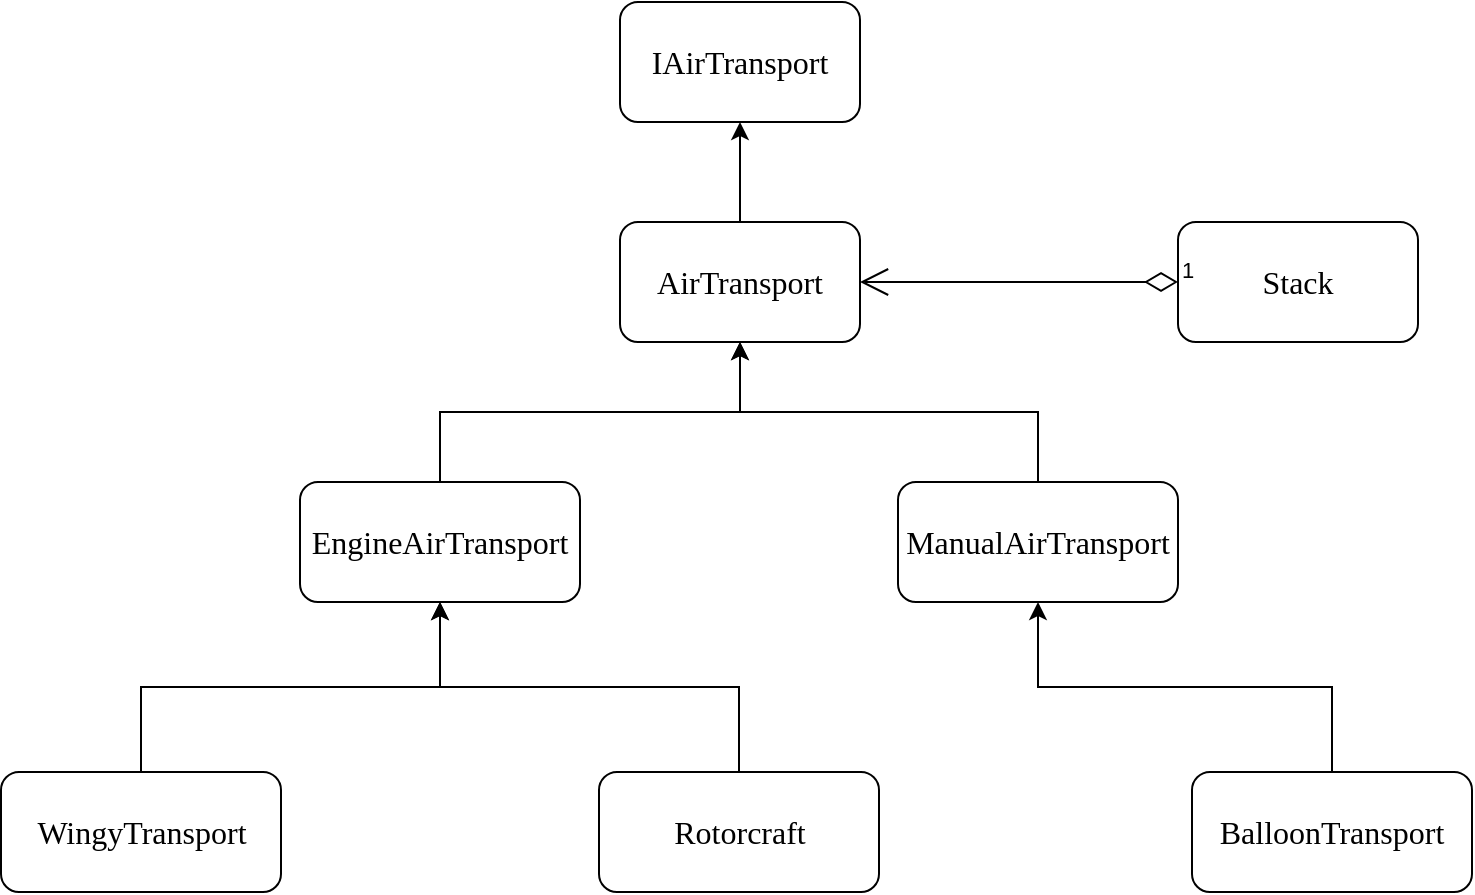 <mxfile version="24.0.4" type="device">
  <diagram name="Страница — 1" id="mdhlsM1hwLEOi0-VYgjA">
    <mxGraphModel dx="724" dy="428" grid="1" gridSize="10" guides="1" tooltips="1" connect="1" arrows="1" fold="1" page="1" pageScale="1" pageWidth="827" pageHeight="1169" math="0" shadow="0">
      <root>
        <mxCell id="0" />
        <mxCell id="1" parent="0" />
        <mxCell id="MX6NuAzyoZ9WZofavWAq-1" value="&lt;span style=&quot;font-family: &amp;quot;Times New Roman&amp;quot;; font-size: 16px;&quot;&gt;IAirTransport&lt;/span&gt;" style="rounded=1;whiteSpace=wrap;html=1;" vertex="1" parent="1">
          <mxGeometry x="354" y="140" width="120" height="60" as="geometry" />
        </mxCell>
        <mxCell id="MX6NuAzyoZ9WZofavWAq-5" style="edgeStyle=orthogonalEdgeStyle;rounded=0;orthogonalLoop=1;jettySize=auto;html=1;exitX=0.5;exitY=0;exitDx=0;exitDy=0;entryX=0.5;entryY=1;entryDx=0;entryDy=0;" edge="1" parent="1" source="MX6NuAzyoZ9WZofavWAq-3" target="MX6NuAzyoZ9WZofavWAq-1">
          <mxGeometry relative="1" as="geometry" />
        </mxCell>
        <mxCell id="MX6NuAzyoZ9WZofavWAq-3" value="&lt;span style=&quot;font-family: &amp;quot;Times New Roman&amp;quot;; font-size: 16px;&quot;&gt;AirTransport&lt;/span&gt;" style="rounded=1;whiteSpace=wrap;html=1;" vertex="1" parent="1">
          <mxGeometry x="354" y="250" width="120" height="60" as="geometry" />
        </mxCell>
        <mxCell id="MX6NuAzyoZ9WZofavWAq-10" style="edgeStyle=orthogonalEdgeStyle;rounded=0;orthogonalLoop=1;jettySize=auto;html=1;entryX=0.5;entryY=1;entryDx=0;entryDy=0;exitX=0.5;exitY=0;exitDx=0;exitDy=0;" edge="1" parent="1" source="MX6NuAzyoZ9WZofavWAq-7" target="MX6NuAzyoZ9WZofavWAq-3">
          <mxGeometry relative="1" as="geometry" />
        </mxCell>
        <mxCell id="MX6NuAzyoZ9WZofavWAq-7" value="&lt;span style=&quot;font-family: &amp;quot;Times New Roman&amp;quot;; font-size: 16px;&quot;&gt;EngineAirTransport&lt;/span&gt;" style="rounded=1;whiteSpace=wrap;html=1;" vertex="1" parent="1">
          <mxGeometry x="194" y="380" width="140" height="60" as="geometry" />
        </mxCell>
        <mxCell id="MX6NuAzyoZ9WZofavWAq-11" style="edgeStyle=orthogonalEdgeStyle;rounded=0;orthogonalLoop=1;jettySize=auto;html=1;exitX=0.5;exitY=0;exitDx=0;exitDy=0;entryX=0.5;entryY=1;entryDx=0;entryDy=0;" edge="1" parent="1" source="MX6NuAzyoZ9WZofavWAq-9" target="MX6NuAzyoZ9WZofavWAq-3">
          <mxGeometry relative="1" as="geometry" />
        </mxCell>
        <mxCell id="MX6NuAzyoZ9WZofavWAq-9" value="&lt;span style=&quot;font-family: &amp;quot;Times New Roman&amp;quot;; font-size: 16px;&quot;&gt;ManualAirTransport&lt;/span&gt;" style="rounded=1;whiteSpace=wrap;html=1;" vertex="1" parent="1">
          <mxGeometry x="493" y="380" width="140" height="60" as="geometry" />
        </mxCell>
        <mxCell id="MX6NuAzyoZ9WZofavWAq-14" style="edgeStyle=orthogonalEdgeStyle;rounded=0;orthogonalLoop=1;jettySize=auto;html=1;exitX=0.5;exitY=0;exitDx=0;exitDy=0;entryX=0.5;entryY=1;entryDx=0;entryDy=0;" edge="1" parent="1" source="MX6NuAzyoZ9WZofavWAq-12" target="MX6NuAzyoZ9WZofavWAq-7">
          <mxGeometry relative="1" as="geometry" />
        </mxCell>
        <mxCell id="MX6NuAzyoZ9WZofavWAq-12" value="&lt;span style=&quot;font-family: &amp;quot;Times New Roman&amp;quot;; font-size: 16px;&quot;&gt;WingyTransport&lt;/span&gt;" style="rounded=1;whiteSpace=wrap;html=1;" vertex="1" parent="1">
          <mxGeometry x="44.5" y="525" width="140" height="60" as="geometry" />
        </mxCell>
        <mxCell id="MX6NuAzyoZ9WZofavWAq-15" style="edgeStyle=orthogonalEdgeStyle;rounded=0;orthogonalLoop=1;jettySize=auto;html=1;exitX=0.5;exitY=0;exitDx=0;exitDy=0;" edge="1" parent="1" source="MX6NuAzyoZ9WZofavWAq-13" target="MX6NuAzyoZ9WZofavWAq-7">
          <mxGeometry relative="1" as="geometry" />
        </mxCell>
        <mxCell id="MX6NuAzyoZ9WZofavWAq-13" value="&lt;span style=&quot;font-family: &amp;quot;Times New Roman&amp;quot;; font-size: 16px;&quot;&gt;Rotorcraft&lt;/span&gt;" style="rounded=1;whiteSpace=wrap;html=1;" vertex="1" parent="1">
          <mxGeometry x="343.5" y="525" width="140" height="60" as="geometry" />
        </mxCell>
        <mxCell id="MX6NuAzyoZ9WZofavWAq-17" style="edgeStyle=orthogonalEdgeStyle;rounded=0;orthogonalLoop=1;jettySize=auto;html=1;exitX=0.5;exitY=0;exitDx=0;exitDy=0;entryX=0.5;entryY=1;entryDx=0;entryDy=0;" edge="1" parent="1" source="MX6NuAzyoZ9WZofavWAq-16" target="MX6NuAzyoZ9WZofavWAq-9">
          <mxGeometry relative="1" as="geometry" />
        </mxCell>
        <mxCell id="MX6NuAzyoZ9WZofavWAq-16" value="&lt;span style=&quot;font-family: &amp;quot;Times New Roman&amp;quot;; font-size: 16px;&quot;&gt;BalloonTransport&lt;/span&gt;" style="rounded=1;whiteSpace=wrap;html=1;" vertex="1" parent="1">
          <mxGeometry x="640" y="525" width="140" height="60" as="geometry" />
        </mxCell>
        <mxCell id="MX6NuAzyoZ9WZofavWAq-18" value="&lt;span style=&quot;font-family: &amp;quot;Times New Roman&amp;quot;; font-size: 16px;&quot;&gt;Stack&lt;/span&gt;" style="rounded=1;whiteSpace=wrap;html=1;" vertex="1" parent="1">
          <mxGeometry x="633" y="250" width="120" height="60" as="geometry" />
        </mxCell>
        <mxCell id="MX6NuAzyoZ9WZofavWAq-19" value="1" style="endArrow=open;html=1;endSize=12;startArrow=diamondThin;startSize=14;startFill=0;edgeStyle=orthogonalEdgeStyle;align=left;verticalAlign=bottom;rounded=0;exitX=0;exitY=0.5;exitDx=0;exitDy=0;entryX=1;entryY=0.5;entryDx=0;entryDy=0;" edge="1" parent="1" source="MX6NuAzyoZ9WZofavWAq-18" target="MX6NuAzyoZ9WZofavWAq-3">
          <mxGeometry x="-1" y="3" relative="1" as="geometry">
            <mxPoint x="500" y="210.04" as="sourcePoint" />
            <mxPoint x="660" y="210" as="targetPoint" />
          </mxGeometry>
        </mxCell>
      </root>
    </mxGraphModel>
  </diagram>
</mxfile>
